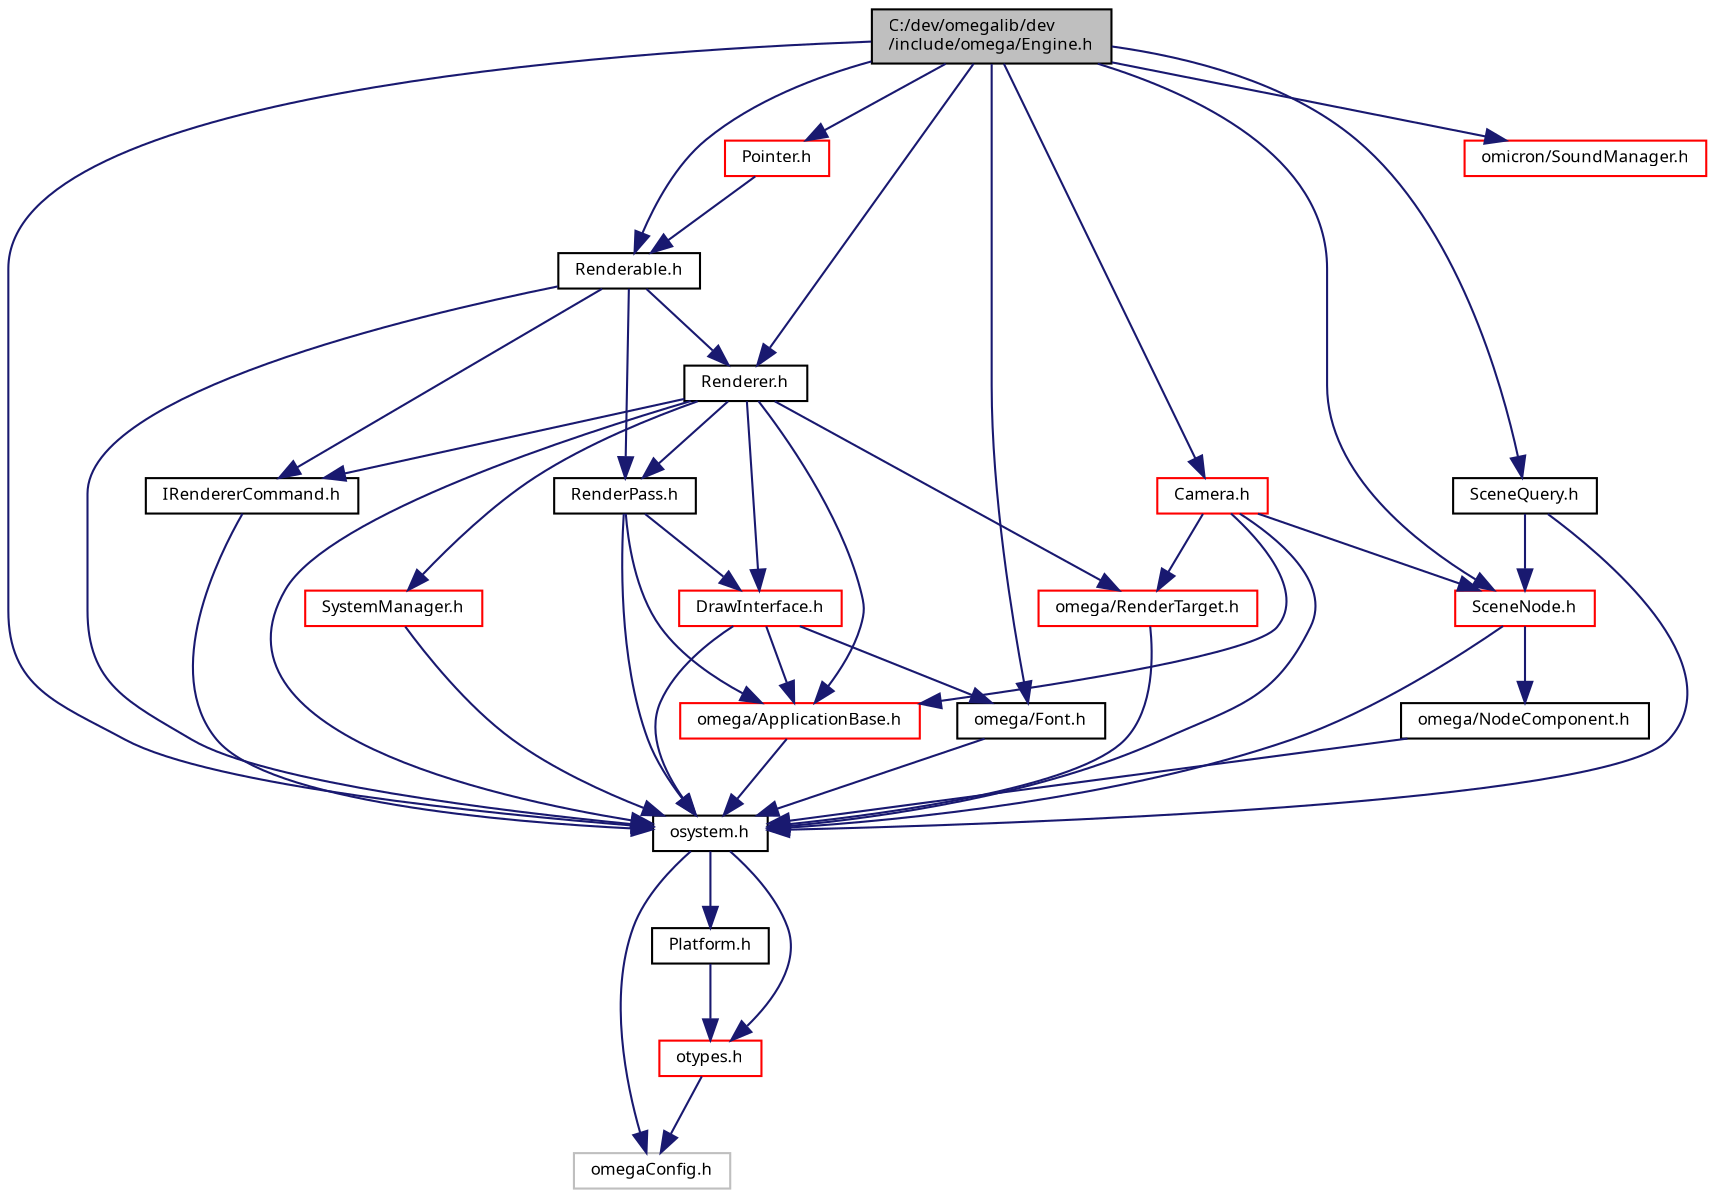 digraph "C:/dev/omegalib/dev/include/omega/Engine.h"
{
  bgcolor="transparent";
  edge [fontname="FreeSans.ttf",fontsize="8",labelfontname="FreeSans.ttf",labelfontsize="8"];
  node [fontname="FreeSans.ttf",fontsize="8",shape=record];
  Node1 [label="C:/dev/omegalib/dev\l/include/omega/Engine.h",height=0.2,width=0.4,color="black", fillcolor="grey75", style="filled", fontcolor="black"];
  Node1 -> Node2 [color="midnightblue",fontsize="8",style="solid",fontname="FreeSans.ttf"];
  Node2 [label="osystem.h",height=0.2,width=0.4,color="black",URL="$include_2omega_2osystem_8h.html"];
  Node2 -> Node3 [color="midnightblue",fontsize="8",style="solid",fontname="FreeSans.ttf"];
  Node3 [label="omegaConfig.h",height=0.2,width=0.4,color="grey75"];
  Node2 -> Node4 [color="midnightblue",fontsize="8",style="solid",fontname="FreeSans.ttf"];
  Node4 [label="otypes.h",height=0.2,width=0.4,color="red",URL="$include_2omega_2otypes_8h.html"];
  Node4 -> Node3 [color="midnightblue",fontsize="8",style="solid",fontname="FreeSans.ttf"];
  Node2 -> Node5 [color="midnightblue",fontsize="8",style="solid",fontname="FreeSans.ttf"];
  Node5 [label="Platform.h",height=0.2,width=0.4,color="black",URL="$_platform_8h.html"];
  Node5 -> Node4 [color="midnightblue",fontsize="8",style="solid",fontname="FreeSans.ttf"];
  Node1 -> Node6 [color="midnightblue",fontsize="8",style="solid",fontname="FreeSans.ttf"];
  Node6 [label="Renderer.h",height=0.2,width=0.4,color="black",URL="$_renderer_8h.html"];
  Node6 -> Node2 [color="midnightblue",fontsize="8",style="solid",fontname="FreeSans.ttf"];
  Node6 -> Node7 [color="midnightblue",fontsize="8",style="solid",fontname="FreeSans.ttf"];
  Node7 [label="IRendererCommand.h",height=0.2,width=0.4,color="black",URL="$_i_renderer_command_8h.html"];
  Node7 -> Node2 [color="midnightblue",fontsize="8",style="solid",fontname="FreeSans.ttf"];
  Node6 -> Node8 [color="midnightblue",fontsize="8",style="solid",fontname="FreeSans.ttf"];
  Node8 [label="DrawInterface.h",height=0.2,width=0.4,color="red",URL="$_draw_interface_8h.html"];
  Node8 -> Node2 [color="midnightblue",fontsize="8",style="solid",fontname="FreeSans.ttf"];
  Node8 -> Node9 [color="midnightblue",fontsize="8",style="solid",fontname="FreeSans.ttf"];
  Node9 [label="omega/Font.h",height=0.2,width=0.4,color="black",URL="$_font_8h.html"];
  Node9 -> Node2 [color="midnightblue",fontsize="8",style="solid",fontname="FreeSans.ttf"];
  Node8 -> Node10 [color="midnightblue",fontsize="8",style="solid",fontname="FreeSans.ttf"];
  Node10 [label="omega/ApplicationBase.h",height=0.2,width=0.4,color="red",URL="$_application_base_8h.html"];
  Node10 -> Node2 [color="midnightblue",fontsize="8",style="solid",fontname="FreeSans.ttf"];
  Node6 -> Node11 [color="midnightblue",fontsize="8",style="solid",fontname="FreeSans.ttf"];
  Node11 [label="RenderPass.h",height=0.2,width=0.4,color="black",URL="$_render_pass_8h.html"];
  Node11 -> Node2 [color="midnightblue",fontsize="8",style="solid",fontname="FreeSans.ttf"];
  Node11 -> Node10 [color="midnightblue",fontsize="8",style="solid",fontname="FreeSans.ttf"];
  Node11 -> Node8 [color="midnightblue",fontsize="8",style="solid",fontname="FreeSans.ttf"];
  Node6 -> Node10 [color="midnightblue",fontsize="8",style="solid",fontname="FreeSans.ttf"];
  Node6 -> Node12 [color="midnightblue",fontsize="8",style="solid",fontname="FreeSans.ttf"];
  Node12 [label="SystemManager.h",height=0.2,width=0.4,color="red",URL="$_system_manager_8h.html"];
  Node12 -> Node2 [color="midnightblue",fontsize="8",style="solid",fontname="FreeSans.ttf"];
  Node6 -> Node13 [color="midnightblue",fontsize="8",style="solid",fontname="FreeSans.ttf"];
  Node13 [label="omega/RenderTarget.h",height=0.2,width=0.4,color="red",URL="$_render_target_8h.html"];
  Node13 -> Node2 [color="midnightblue",fontsize="8",style="solid",fontname="FreeSans.ttf"];
  Node1 -> Node14 [color="midnightblue",fontsize="8",style="solid",fontname="FreeSans.ttf"];
  Node14 [label="SceneNode.h",height=0.2,width=0.4,color="red",URL="$_scene_node_8h.html"];
  Node14 -> Node2 [color="midnightblue",fontsize="8",style="solid",fontname="FreeSans.ttf"];
  Node14 -> Node15 [color="midnightblue",fontsize="8",style="solid",fontname="FreeSans.ttf"];
  Node15 [label="omega/NodeComponent.h",height=0.2,width=0.4,color="black",URL="$_node_component_8h.html"];
  Node15 -> Node2 [color="midnightblue",fontsize="8",style="solid",fontname="FreeSans.ttf"];
  Node1 -> Node16 [color="midnightblue",fontsize="8",style="solid",fontname="FreeSans.ttf"];
  Node16 [label="Pointer.h",height=0.2,width=0.4,color="red",URL="$_pointer_8h.html"];
  Node16 -> Node17 [color="midnightblue",fontsize="8",style="solid",fontname="FreeSans.ttf"];
  Node17 [label="Renderable.h",height=0.2,width=0.4,color="black",URL="$_renderable_8h.html"];
  Node17 -> Node2 [color="midnightblue",fontsize="8",style="solid",fontname="FreeSans.ttf"];
  Node17 -> Node11 [color="midnightblue",fontsize="8",style="solid",fontname="FreeSans.ttf"];
  Node17 -> Node7 [color="midnightblue",fontsize="8",style="solid",fontname="FreeSans.ttf"];
  Node17 -> Node6 [color="midnightblue",fontsize="8",style="solid",fontname="FreeSans.ttf"];
  Node1 -> Node17 [color="midnightblue",fontsize="8",style="solid",fontname="FreeSans.ttf"];
  Node1 -> Node18 [color="midnightblue",fontsize="8",style="solid",fontname="FreeSans.ttf"];
  Node18 [label="SceneQuery.h",height=0.2,width=0.4,color="black",URL="$_scene_query_8h.html"];
  Node18 -> Node2 [color="midnightblue",fontsize="8",style="solid",fontname="FreeSans.ttf"];
  Node18 -> Node14 [color="midnightblue",fontsize="8",style="solid",fontname="FreeSans.ttf"];
  Node1 -> Node19 [color="midnightblue",fontsize="8",style="solid",fontname="FreeSans.ttf"];
  Node19 [label="Camera.h",height=0.2,width=0.4,color="red",URL="$_camera_8h.html"];
  Node19 -> Node2 [color="midnightblue",fontsize="8",style="solid",fontname="FreeSans.ttf"];
  Node19 -> Node10 [color="midnightblue",fontsize="8",style="solid",fontname="FreeSans.ttf"];
  Node19 -> Node14 [color="midnightblue",fontsize="8",style="solid",fontname="FreeSans.ttf"];
  Node19 -> Node13 [color="midnightblue",fontsize="8",style="solid",fontname="FreeSans.ttf"];
  Node1 -> Node9 [color="midnightblue",fontsize="8",style="solid",fontname="FreeSans.ttf"];
  Node1 -> Node20 [color="midnightblue",fontsize="8",style="solid",fontname="FreeSans.ttf"];
  Node20 [label="omicron/SoundManager.h",height=0.2,width=0.4,color="red",URL="$_sound_manager_8h.html"];
}
